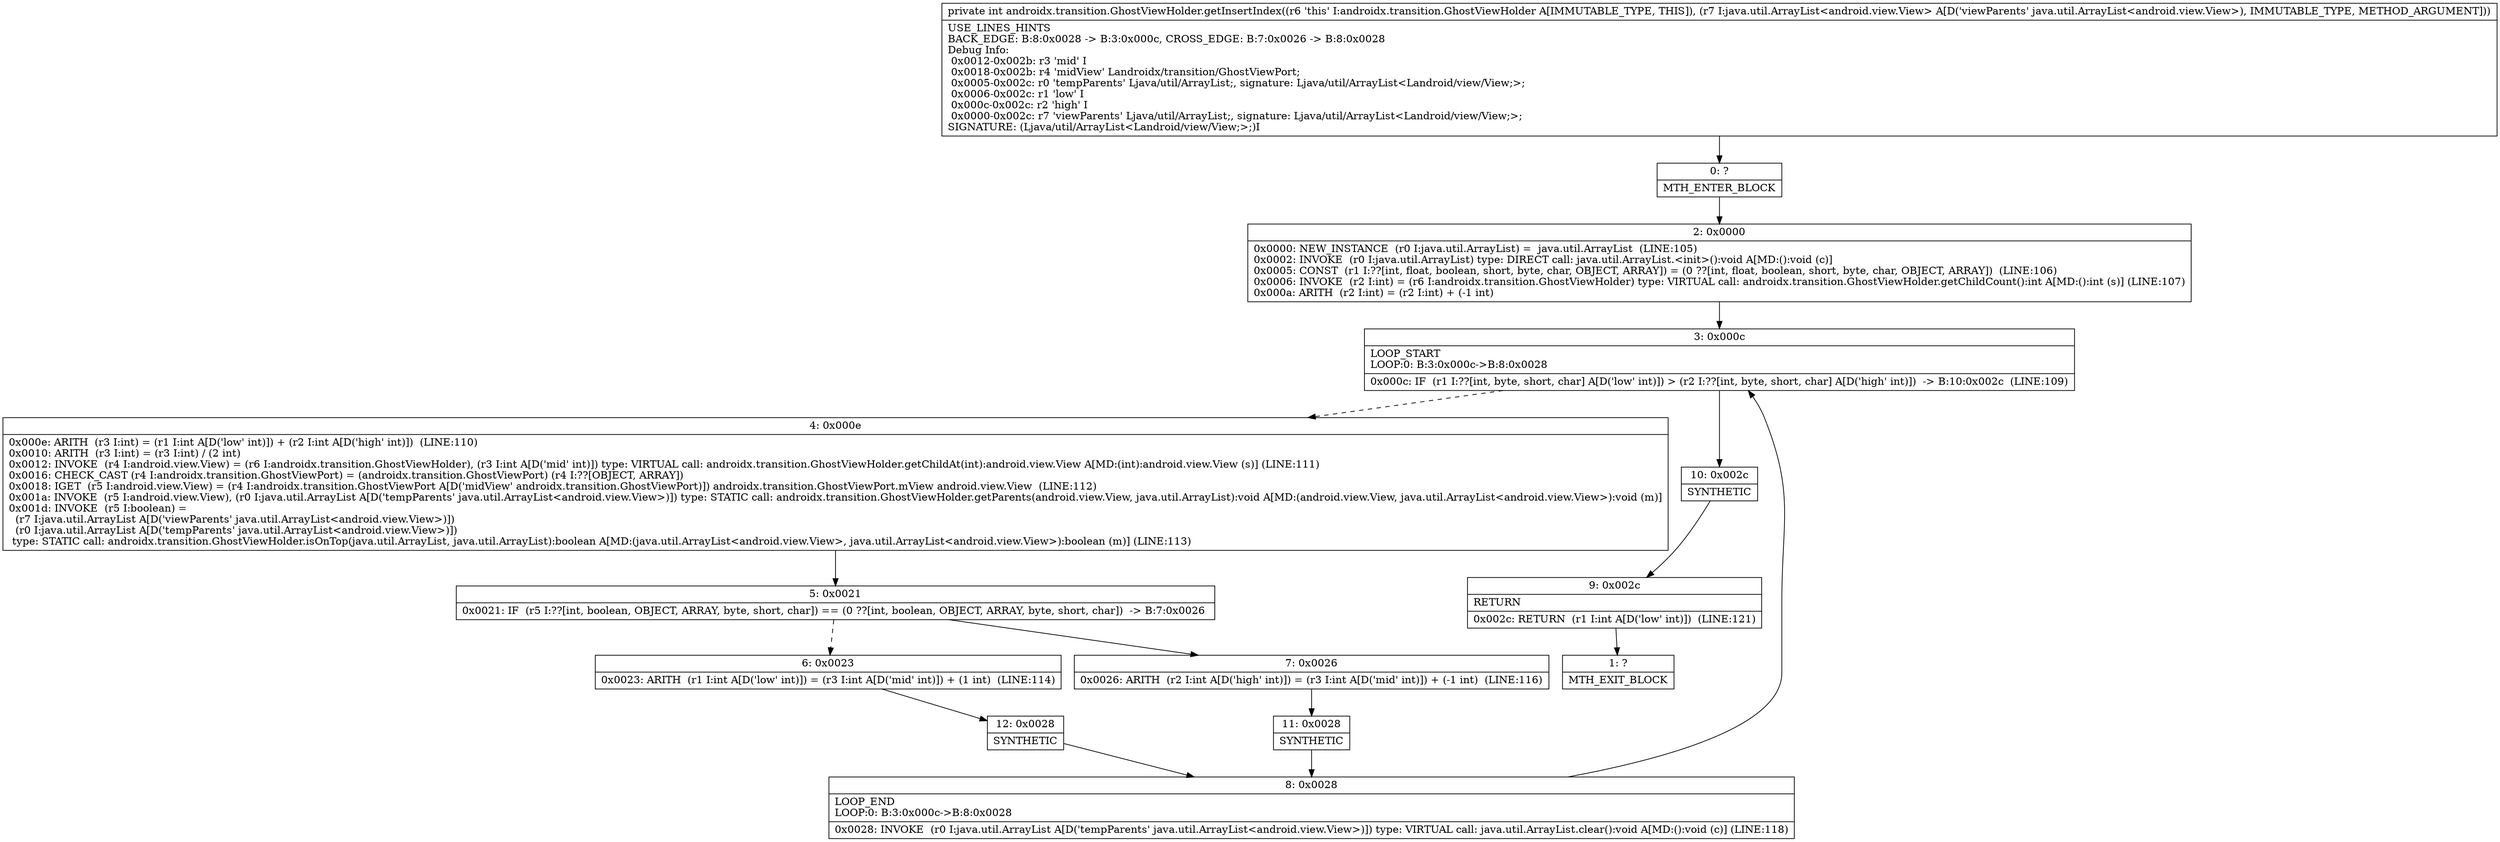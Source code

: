 digraph "CFG forandroidx.transition.GhostViewHolder.getInsertIndex(Ljava\/util\/ArrayList;)I" {
Node_0 [shape=record,label="{0\:\ ?|MTH_ENTER_BLOCK\l}"];
Node_2 [shape=record,label="{2\:\ 0x0000|0x0000: NEW_INSTANCE  (r0 I:java.util.ArrayList) =  java.util.ArrayList  (LINE:105)\l0x0002: INVOKE  (r0 I:java.util.ArrayList) type: DIRECT call: java.util.ArrayList.\<init\>():void A[MD:():void (c)]\l0x0005: CONST  (r1 I:??[int, float, boolean, short, byte, char, OBJECT, ARRAY]) = (0 ??[int, float, boolean, short, byte, char, OBJECT, ARRAY])  (LINE:106)\l0x0006: INVOKE  (r2 I:int) = (r6 I:androidx.transition.GhostViewHolder) type: VIRTUAL call: androidx.transition.GhostViewHolder.getChildCount():int A[MD:():int (s)] (LINE:107)\l0x000a: ARITH  (r2 I:int) = (r2 I:int) + (\-1 int) \l}"];
Node_3 [shape=record,label="{3\:\ 0x000c|LOOP_START\lLOOP:0: B:3:0x000c\-\>B:8:0x0028\l|0x000c: IF  (r1 I:??[int, byte, short, char] A[D('low' int)]) \> (r2 I:??[int, byte, short, char] A[D('high' int)])  \-\> B:10:0x002c  (LINE:109)\l}"];
Node_4 [shape=record,label="{4\:\ 0x000e|0x000e: ARITH  (r3 I:int) = (r1 I:int A[D('low' int)]) + (r2 I:int A[D('high' int)])  (LINE:110)\l0x0010: ARITH  (r3 I:int) = (r3 I:int) \/ (2 int) \l0x0012: INVOKE  (r4 I:android.view.View) = (r6 I:androidx.transition.GhostViewHolder), (r3 I:int A[D('mid' int)]) type: VIRTUAL call: androidx.transition.GhostViewHolder.getChildAt(int):android.view.View A[MD:(int):android.view.View (s)] (LINE:111)\l0x0016: CHECK_CAST (r4 I:androidx.transition.GhostViewPort) = (androidx.transition.GhostViewPort) (r4 I:??[OBJECT, ARRAY]) \l0x0018: IGET  (r5 I:android.view.View) = (r4 I:androidx.transition.GhostViewPort A[D('midView' androidx.transition.GhostViewPort)]) androidx.transition.GhostViewPort.mView android.view.View  (LINE:112)\l0x001a: INVOKE  (r5 I:android.view.View), (r0 I:java.util.ArrayList A[D('tempParents' java.util.ArrayList\<android.view.View\>)]) type: STATIC call: androidx.transition.GhostViewHolder.getParents(android.view.View, java.util.ArrayList):void A[MD:(android.view.View, java.util.ArrayList\<android.view.View\>):void (m)]\l0x001d: INVOKE  (r5 I:boolean) = \l  (r7 I:java.util.ArrayList A[D('viewParents' java.util.ArrayList\<android.view.View\>)])\l  (r0 I:java.util.ArrayList A[D('tempParents' java.util.ArrayList\<android.view.View\>)])\l type: STATIC call: androidx.transition.GhostViewHolder.isOnTop(java.util.ArrayList, java.util.ArrayList):boolean A[MD:(java.util.ArrayList\<android.view.View\>, java.util.ArrayList\<android.view.View\>):boolean (m)] (LINE:113)\l}"];
Node_5 [shape=record,label="{5\:\ 0x0021|0x0021: IF  (r5 I:??[int, boolean, OBJECT, ARRAY, byte, short, char]) == (0 ??[int, boolean, OBJECT, ARRAY, byte, short, char])  \-\> B:7:0x0026 \l}"];
Node_6 [shape=record,label="{6\:\ 0x0023|0x0023: ARITH  (r1 I:int A[D('low' int)]) = (r3 I:int A[D('mid' int)]) + (1 int)  (LINE:114)\l}"];
Node_12 [shape=record,label="{12\:\ 0x0028|SYNTHETIC\l}"];
Node_8 [shape=record,label="{8\:\ 0x0028|LOOP_END\lLOOP:0: B:3:0x000c\-\>B:8:0x0028\l|0x0028: INVOKE  (r0 I:java.util.ArrayList A[D('tempParents' java.util.ArrayList\<android.view.View\>)]) type: VIRTUAL call: java.util.ArrayList.clear():void A[MD:():void (c)] (LINE:118)\l}"];
Node_7 [shape=record,label="{7\:\ 0x0026|0x0026: ARITH  (r2 I:int A[D('high' int)]) = (r3 I:int A[D('mid' int)]) + (\-1 int)  (LINE:116)\l}"];
Node_11 [shape=record,label="{11\:\ 0x0028|SYNTHETIC\l}"];
Node_10 [shape=record,label="{10\:\ 0x002c|SYNTHETIC\l}"];
Node_9 [shape=record,label="{9\:\ 0x002c|RETURN\l|0x002c: RETURN  (r1 I:int A[D('low' int)])  (LINE:121)\l}"];
Node_1 [shape=record,label="{1\:\ ?|MTH_EXIT_BLOCK\l}"];
MethodNode[shape=record,label="{private int androidx.transition.GhostViewHolder.getInsertIndex((r6 'this' I:androidx.transition.GhostViewHolder A[IMMUTABLE_TYPE, THIS]), (r7 I:java.util.ArrayList\<android.view.View\> A[D('viewParents' java.util.ArrayList\<android.view.View\>), IMMUTABLE_TYPE, METHOD_ARGUMENT]))  | USE_LINES_HINTS\lBACK_EDGE: B:8:0x0028 \-\> B:3:0x000c, CROSS_EDGE: B:7:0x0026 \-\> B:8:0x0028\lDebug Info:\l  0x0012\-0x002b: r3 'mid' I\l  0x0018\-0x002b: r4 'midView' Landroidx\/transition\/GhostViewPort;\l  0x0005\-0x002c: r0 'tempParents' Ljava\/util\/ArrayList;, signature: Ljava\/util\/ArrayList\<Landroid\/view\/View;\>;\l  0x0006\-0x002c: r1 'low' I\l  0x000c\-0x002c: r2 'high' I\l  0x0000\-0x002c: r7 'viewParents' Ljava\/util\/ArrayList;, signature: Ljava\/util\/ArrayList\<Landroid\/view\/View;\>;\lSIGNATURE: (Ljava\/util\/ArrayList\<Landroid\/view\/View;\>;)I\l}"];
MethodNode -> Node_0;Node_0 -> Node_2;
Node_2 -> Node_3;
Node_3 -> Node_4[style=dashed];
Node_3 -> Node_10;
Node_4 -> Node_5;
Node_5 -> Node_6[style=dashed];
Node_5 -> Node_7;
Node_6 -> Node_12;
Node_12 -> Node_8;
Node_8 -> Node_3;
Node_7 -> Node_11;
Node_11 -> Node_8;
Node_10 -> Node_9;
Node_9 -> Node_1;
}

